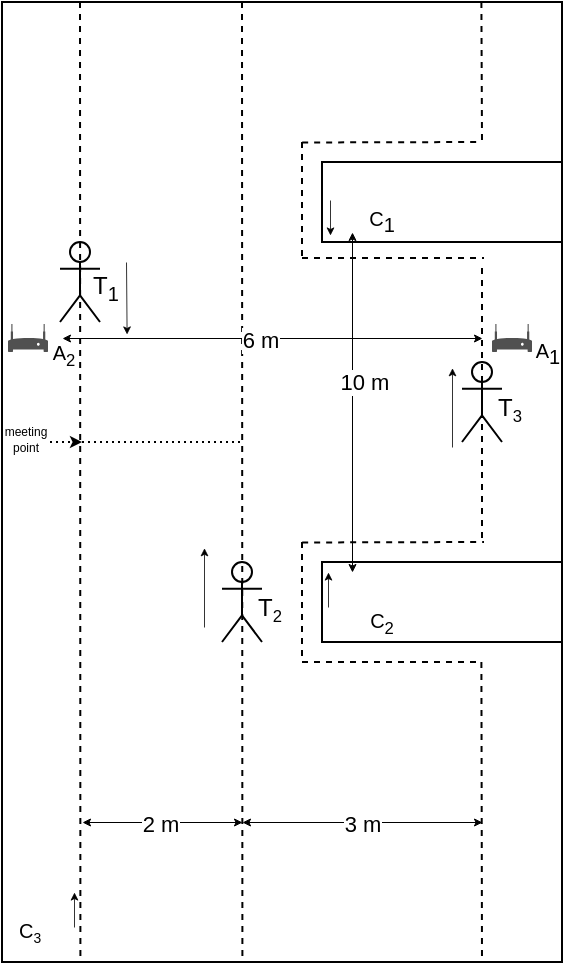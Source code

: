 <mxfile version="20.4.1" type="device"><diagram id="DNpBFHTpIQ_suEtejqBs" name="Page-1"><mxGraphModel dx="729" dy="408" grid="1" gridSize="10" guides="1" tooltips="1" connect="1" arrows="1" fold="1" page="1" pageScale="1" pageWidth="827" pageHeight="1169" math="0" shadow="0"><root><mxCell id="0"/><mxCell id="1" parent="0"/><mxCell id="hPSDTdg6aUk5pvEYdPPT-1" value="" style="rounded=0;whiteSpace=wrap;html=1;" parent="1" vertex="1"><mxGeometry x="320" y="80" width="280" height="480" as="geometry"/></mxCell><mxCell id="hPSDTdg6aUk5pvEYdPPT-2" value="" style="rounded=0;whiteSpace=wrap;html=1;" parent="1" vertex="1"><mxGeometry x="480" y="160" width="120" height="40" as="geometry"/></mxCell><mxCell id="hPSDTdg6aUk5pvEYdPPT-3" value="" style="rounded=0;whiteSpace=wrap;html=1;" parent="1" vertex="1"><mxGeometry x="480" y="360" width="120" height="40" as="geometry"/></mxCell><mxCell id="hPSDTdg6aUk5pvEYdPPT-4" value="" style="shape=umlActor;verticalLabelPosition=bottom;verticalAlign=top;html=1;outlineConnect=0;" parent="1" vertex="1"><mxGeometry x="349" y="200" width="20" height="40" as="geometry"/></mxCell><mxCell id="hPSDTdg6aUk5pvEYdPPT-5" value="" style="shape=umlActor;verticalLabelPosition=bottom;verticalAlign=top;html=1;outlineConnect=0;" parent="1" vertex="1"><mxGeometry x="550" y="260" width="20" height="40" as="geometry"/></mxCell><mxCell id="hPSDTdg6aUk5pvEYdPPT-8" value="" style="shape=image;html=1;verticalAlign=top;verticalLabelPosition=bottom;labelBackgroundColor=#ffffff;imageAspect=0;aspect=fixed;image=https://cdn3.iconfinder.com/data/icons/summertime-6/512/camera-128.png" parent="1" vertex="1"><mxGeometry x="480" y="165" width="30" height="30" as="geometry"/></mxCell><mxCell id="hPSDTdg6aUk5pvEYdPPT-9" value="" style="shape=image;html=1;verticalAlign=top;verticalLabelPosition=bottom;labelBackgroundColor=#ffffff;imageAspect=0;aspect=fixed;image=https://cdn3.iconfinder.com/data/icons/summertime-6/512/camera-128.png" parent="1" vertex="1"><mxGeometry x="480" y="365" width="30" height="30" as="geometry"/></mxCell><mxCell id="hPSDTdg6aUk5pvEYdPPT-10" value="" style="shape=image;html=1;verticalAlign=top;verticalLabelPosition=bottom;labelBackgroundColor=#ffffff;imageAspect=0;aspect=fixed;image=https://cdn3.iconfinder.com/data/icons/summertime-6/512/camera-128.png" parent="1" vertex="1"><mxGeometry x="330" y="520" width="30" height="30" as="geometry"/></mxCell><mxCell id="hPSDTdg6aUk5pvEYdPPT-11" value="" style="shape=umlActor;verticalLabelPosition=bottom;verticalAlign=top;html=1;outlineConnect=0;" parent="1" vertex="1"><mxGeometry x="430" y="360" width="20" height="40" as="geometry"/></mxCell><mxCell id="hPSDTdg6aUk5pvEYdPPT-12" value="" style="endArrow=none;dashed=1;html=1;strokeWidth=1;rounded=0;entryX=0.14;entryY=1;entryDx=0;entryDy=0;entryPerimeter=0;" parent="1" target="hPSDTdg6aUk5pvEYdPPT-1" edge="1"><mxGeometry width="50" height="50" relative="1" as="geometry"><mxPoint x="359" y="80" as="sourcePoint"/><mxPoint x="520" y="450" as="targetPoint"/></mxGeometry></mxCell><mxCell id="hPSDTdg6aUk5pvEYdPPT-13" value="" style="endArrow=none;dashed=1;html=1;strokeWidth=1;rounded=0;entryX=0.14;entryY=1;entryDx=0;entryDy=0;entryPerimeter=0;" parent="1" edge="1"><mxGeometry width="50" height="50" relative="1" as="geometry"><mxPoint x="440" y="80" as="sourcePoint"/><mxPoint x="440.2" y="560" as="targetPoint"/></mxGeometry></mxCell><mxCell id="hPSDTdg6aUk5pvEYdPPT-14" value="" style="endArrow=none;dashed=1;html=1;strokeWidth=1;rounded=0;" parent="1" edge="1"><mxGeometry width="50" height="50" relative="1" as="geometry"><mxPoint x="560" y="213" as="sourcePoint"/><mxPoint x="560" y="350" as="targetPoint"/></mxGeometry></mxCell><mxCell id="hPSDTdg6aUk5pvEYdPPT-17" value="" style="endArrow=none;dashed=1;html=1;strokeWidth=1;rounded=0;exitX=0.536;exitY=0.563;exitDx=0;exitDy=0;exitPerimeter=0;" parent="1" source="hPSDTdg6aUk5pvEYdPPT-1" edge="1"><mxGeometry width="50" height="50" relative="1" as="geometry"><mxPoint x="470" y="280" as="sourcePoint"/><mxPoint x="561" y="350" as="targetPoint"/></mxGeometry></mxCell><mxCell id="hPSDTdg6aUk5pvEYdPPT-18" value="" style="endArrow=none;dashed=1;html=1;strokeWidth=1;rounded=0;" parent="1" edge="1"><mxGeometry width="50" height="50" relative="1" as="geometry"><mxPoint x="470" y="350" as="sourcePoint"/><mxPoint x="470" y="410" as="targetPoint"/></mxGeometry></mxCell><mxCell id="hPSDTdg6aUk5pvEYdPPT-19" value="" style="endArrow=none;dashed=1;html=1;strokeWidth=1;rounded=0;" parent="1" edge="1"><mxGeometry width="50" height="50" relative="1" as="geometry"><mxPoint x="470" y="410" as="sourcePoint"/><mxPoint x="560" y="410" as="targetPoint"/></mxGeometry></mxCell><mxCell id="hPSDTdg6aUk5pvEYdPPT-20" value="" style="endArrow=none;dashed=1;html=1;strokeWidth=1;rounded=0;entryX=0.75;entryY=1;entryDx=0;entryDy=0;" parent="1" edge="1"><mxGeometry width="50" height="50" relative="1" as="geometry"><mxPoint x="559.7" y="410" as="sourcePoint"/><mxPoint x="560.0" y="560" as="targetPoint"/></mxGeometry></mxCell><mxCell id="hPSDTdg6aUk5pvEYdPPT-21" value="" style="endArrow=none;dashed=1;html=1;strokeWidth=1;rounded=0;exitX=0.536;exitY=0.563;exitDx=0;exitDy=0;exitPerimeter=0;" parent="1" edge="1"><mxGeometry width="50" height="50" relative="1" as="geometry"><mxPoint x="470.08" y="150.24" as="sourcePoint"/><mxPoint x="560" y="150" as="targetPoint"/></mxGeometry></mxCell><mxCell id="hPSDTdg6aUk5pvEYdPPT-22" value="" style="endArrow=none;dashed=1;html=1;strokeWidth=1;rounded=0;" parent="1" edge="1"><mxGeometry width="50" height="50" relative="1" as="geometry"><mxPoint x="470" y="150" as="sourcePoint"/><mxPoint x="470" y="210" as="targetPoint"/></mxGeometry></mxCell><mxCell id="hPSDTdg6aUk5pvEYdPPT-23" value="" style="endArrow=none;dashed=1;html=1;strokeWidth=1;rounded=0;" parent="1" edge="1"><mxGeometry width="50" height="50" relative="1" as="geometry"><mxPoint x="470" y="208" as="sourcePoint"/><mxPoint x="561" y="208" as="targetPoint"/></mxGeometry></mxCell><mxCell id="hPSDTdg6aUk5pvEYdPPT-24" value="" style="endArrow=none;dashed=1;html=1;strokeWidth=1;rounded=0;" parent="1" edge="1"><mxGeometry width="50" height="50" relative="1" as="geometry"><mxPoint x="559.7" y="80" as="sourcePoint"/><mxPoint x="560" y="150" as="targetPoint"/></mxGeometry></mxCell><mxCell id="hPSDTdg6aUk5pvEYdPPT-25" value="" style="endArrow=classic;startArrow=classic;html=1;rounded=0;strokeWidth=0.5;endSize=3;startSize=3;" parent="1" edge="1"><mxGeometry width="50" height="50" relative="1" as="geometry"><mxPoint x="360" y="490" as="sourcePoint"/><mxPoint x="440" y="490" as="targetPoint"/></mxGeometry></mxCell><mxCell id="hPSDTdg6aUk5pvEYdPPT-27" value="2 m" style="edgeLabel;html=1;align=center;verticalAlign=middle;resizable=0;points=[];" parent="hPSDTdg6aUk5pvEYdPPT-25" vertex="1" connectable="0"><mxGeometry x="-0.247" y="-1" relative="1" as="geometry"><mxPoint x="9" as="offset"/></mxGeometry></mxCell><mxCell id="hPSDTdg6aUk5pvEYdPPT-26" value="" style="endArrow=classic;startArrow=classic;html=1;strokeWidth=0.5;startSize=3;endSize=3;rounded=0;" parent="1" edge="1"><mxGeometry width="50" height="50" relative="1" as="geometry"><mxPoint x="440" y="490" as="sourcePoint"/><mxPoint x="560" y="490" as="targetPoint"/></mxGeometry></mxCell><mxCell id="hPSDTdg6aUk5pvEYdPPT-28" value="3 m" style="edgeLabel;html=1;align=center;verticalAlign=middle;resizable=0;points=[];" parent="hPSDTdg6aUk5pvEYdPPT-26" vertex="1" connectable="0"><mxGeometry x="-0.124" y="-1" relative="1" as="geometry"><mxPoint x="7" as="offset"/></mxGeometry></mxCell><mxCell id="hPSDTdg6aUk5pvEYdPPT-29" value="T&lt;sub&gt;1&lt;/sub&gt;" style="text;html=1;strokeColor=none;fillColor=none;align=center;verticalAlign=middle;whiteSpace=wrap;rounded=0;" parent="1" vertex="1"><mxGeometry x="362" y="218" width="20" height="10" as="geometry"/></mxCell><mxCell id="hPSDTdg6aUk5pvEYdPPT-30" value="T&lt;span style=&quot;font-size: 10px;&quot;&gt;&lt;sub&gt;2&lt;/sub&gt;&lt;/span&gt;" style="text;html=1;strokeColor=none;fillColor=none;align=center;verticalAlign=middle;whiteSpace=wrap;rounded=0;" parent="1" vertex="1"><mxGeometry x="444" y="378" width="20" height="10" as="geometry"/></mxCell><mxCell id="hPSDTdg6aUk5pvEYdPPT-31" value="T&lt;span style=&quot;font-size: 10px;&quot;&gt;&lt;sub&gt;3&lt;/sub&gt;&lt;/span&gt;" style="text;html=1;strokeColor=none;fillColor=none;align=center;verticalAlign=middle;whiteSpace=wrap;rounded=0;" parent="1" vertex="1"><mxGeometry x="564" y="278" width="20" height="10" as="geometry"/></mxCell><mxCell id="hPSDTdg6aUk5pvEYdPPT-32" value="A&lt;span style=&quot;font-size: 10px;&quot;&gt;&lt;sub style=&quot;font-size: 10px;&quot;&gt;1&lt;/sub&gt;&lt;/span&gt;" style="text;html=1;strokeColor=none;fillColor=none;align=center;verticalAlign=middle;whiteSpace=wrap;rounded=0;fontSize=10;" parent="1" vertex="1"><mxGeometry x="583" y="251" width="20" height="10" as="geometry"/></mxCell><mxCell id="hPSDTdg6aUk5pvEYdPPT-36" value="C&lt;sub style=&quot;font-size: 10px;&quot;&gt;1&lt;/sub&gt;" style="text;html=1;strokeColor=none;fillColor=none;align=center;verticalAlign=middle;whiteSpace=wrap;rounded=0;fontSize=10;" parent="1" vertex="1"><mxGeometry x="500" y="185" width="20" height="10" as="geometry"/></mxCell><mxCell id="hPSDTdg6aUk5pvEYdPPT-37" value="C&lt;sub&gt;2&lt;/sub&gt;" style="text;html=1;strokeColor=none;fillColor=none;align=center;verticalAlign=middle;whiteSpace=wrap;rounded=0;fontSize=10;" parent="1" vertex="1"><mxGeometry x="500" y="385" width="20" height="10" as="geometry"/></mxCell><mxCell id="hPSDTdg6aUk5pvEYdPPT-38" value="C&lt;span style=&quot;font-size: 8.333px;&quot;&gt;&lt;sub&gt;3&lt;/sub&gt;&lt;/span&gt;" style="text;html=1;strokeColor=none;fillColor=none;align=center;verticalAlign=middle;whiteSpace=wrap;rounded=0;fontSize=10;" parent="1" vertex="1"><mxGeometry x="325" y="540" width="18" height="10" as="geometry"/></mxCell><mxCell id="hPSDTdg6aUk5pvEYdPPT-39" value="" style="sketch=0;pointerEvents=1;shadow=0;dashed=0;html=1;strokeColor=none;fillColor=#505050;labelPosition=center;verticalLabelPosition=bottom;verticalAlign=top;outlineConnect=0;align=center;shape=mxgraph.office.devices.modem;fontSize=10;" parent="1" vertex="1"><mxGeometry x="565" y="241" width="20" height="14" as="geometry"/></mxCell><mxCell id="hPSDTdg6aUk5pvEYdPPT-40" value="A&lt;sub&gt;2&lt;/sub&gt;" style="text;html=1;strokeColor=none;fillColor=none;align=center;verticalAlign=middle;whiteSpace=wrap;rounded=0;fontSize=10;" parent="1" vertex="1"><mxGeometry x="341" y="251" width="20" height="10" as="geometry"/></mxCell><mxCell id="hPSDTdg6aUk5pvEYdPPT-41" value="" style="sketch=0;pointerEvents=1;shadow=0;dashed=0;html=1;strokeColor=none;fillColor=#505050;labelPosition=center;verticalLabelPosition=bottom;verticalAlign=top;outlineConnect=0;align=center;shape=mxgraph.office.devices.modem;fontSize=10;" parent="1" vertex="1"><mxGeometry x="323" y="241" width="20" height="14" as="geometry"/></mxCell><mxCell id="hPSDTdg6aUk5pvEYdPPT-42" value="" style="endArrow=classic;startArrow=classic;html=1;strokeWidth=0.5;startSize=3;endSize=3;rounded=0;" parent="1" source="hPSDTdg6aUk5pvEYdPPT-8" target="hPSDTdg6aUk5pvEYdPPT-9" edge="1"><mxGeometry width="50" height="50" relative="1" as="geometry"><mxPoint x="450" y="500" as="sourcePoint"/><mxPoint x="570" y="500" as="targetPoint"/></mxGeometry></mxCell><mxCell id="hPSDTdg6aUk5pvEYdPPT-43" value="10 m" style="edgeLabel;html=1;align=center;verticalAlign=middle;resizable=0;points=[];" parent="hPSDTdg6aUk5pvEYdPPT-42" vertex="1" connectable="0"><mxGeometry x="-0.124" y="-1" relative="1" as="geometry"><mxPoint x="7" as="offset"/></mxGeometry></mxCell><mxCell id="hPSDTdg6aUk5pvEYdPPT-45" value="" style="endArrow=classic;html=1;rounded=0;strokeWidth=0.4;fontSize=10;startSize=3;endSize=3;" parent="1" edge="1"><mxGeometry width="50" height="50" relative="1" as="geometry"><mxPoint x="382.0" y="210" as="sourcePoint"/><mxPoint x="382.3" y="246.0" as="targetPoint"/></mxGeometry></mxCell><mxCell id="hPSDTdg6aUk5pvEYdPPT-46" value="" style="endArrow=classic;html=1;rounded=0;strokeWidth=0.4;fontSize=10;startSize=3;endSize=3;entryX=1;entryY=0.381;entryDx=0;entryDy=0;entryPerimeter=0;" parent="1" edge="1"><mxGeometry width="50" height="50" relative="1" as="geometry"><mxPoint x="545" y="302.5" as="sourcePoint"/><mxPoint x="545.0" y="262.88" as="targetPoint"/></mxGeometry></mxCell><mxCell id="hPSDTdg6aUk5pvEYdPPT-47" value="" style="endArrow=none;html=1;rounded=0;strokeWidth=0.4;fontSize=10;startSize=3;endSize=3;strokeColor=default;endFill=0;startArrow=classic;startFill=1;" parent="1" edge="1"><mxGeometry width="50" height="50" relative="1" as="geometry"><mxPoint x="484.0" y="196.5" as="sourcePoint"/><mxPoint x="484" y="179" as="targetPoint"/></mxGeometry></mxCell><mxCell id="hPSDTdg6aUk5pvEYdPPT-48" value="" style="endArrow=classic;html=1;rounded=0;strokeWidth=0.4;fontSize=10;startSize=3;endSize=3;strokeColor=default;endFill=1;startArrow=none;startFill=0;" parent="1" edge="1"><mxGeometry width="50" height="50" relative="1" as="geometry"><mxPoint x="483" y="382.5" as="sourcePoint"/><mxPoint x="483" y="365.0" as="targetPoint"/></mxGeometry></mxCell><mxCell id="hPSDTdg6aUk5pvEYdPPT-49" value="" style="endArrow=classic;html=1;rounded=0;strokeWidth=0.4;fontSize=10;startSize=3;endSize=3;strokeColor=default;endFill=1;startArrow=none;startFill=0;" parent="1" edge="1"><mxGeometry width="50" height="50" relative="1" as="geometry"><mxPoint x="356" y="542.5" as="sourcePoint"/><mxPoint x="356" y="525" as="targetPoint"/></mxGeometry></mxCell><mxCell id="hPSDTdg6aUk5pvEYdPPT-50" value="" style="shape=image;html=1;verticalAlign=top;verticalLabelPosition=bottom;labelBackgroundColor=#ffffff;imageAspect=0;aspect=fixed;image=https://cdn1.iconfinder.com/data/icons/ionicons-fill-vol-2/512/wifi-128.png;fontSize=10;" parent="1" vertex="1"><mxGeometry x="571" y="236" width="8" height="8" as="geometry"/></mxCell><mxCell id="hPSDTdg6aUk5pvEYdPPT-51" value="" style="shape=image;html=1;verticalAlign=top;verticalLabelPosition=bottom;labelBackgroundColor=#ffffff;imageAspect=0;aspect=fixed;image=https://cdn1.iconfinder.com/data/icons/ionicons-fill-vol-2/512/wifi-128.png;fontSize=10;rotation=-179;" parent="1" vertex="1"><mxGeometry x="571" y="258" width="8" height="8" as="geometry"/></mxCell><mxCell id="hPSDTdg6aUk5pvEYdPPT-52" value="" style="shape=image;html=1;verticalAlign=top;verticalLabelPosition=bottom;labelBackgroundColor=#ffffff;imageAspect=0;aspect=fixed;image=https://cdn1.iconfinder.com/data/icons/ionicons-fill-vol-2/512/wifi-128.png;fontSize=10;" parent="1" vertex="1"><mxGeometry x="329" y="236" width="8" height="8" as="geometry"/></mxCell><mxCell id="hPSDTdg6aUk5pvEYdPPT-53" value="" style="shape=image;html=1;verticalAlign=top;verticalLabelPosition=bottom;labelBackgroundColor=#ffffff;imageAspect=0;aspect=fixed;image=https://cdn1.iconfinder.com/data/icons/ionicons-fill-vol-2/512/wifi-128.png;fontSize=10;rotation=-179;" parent="1" vertex="1"><mxGeometry x="329" y="258" width="8" height="8" as="geometry"/></mxCell><mxCell id="hPSDTdg6aUk5pvEYdPPT-54" value="" style="endArrow=classic;html=1;rounded=0;strokeWidth=0.4;fontSize=10;startSize=3;endSize=3;entryX=1;entryY=0.381;entryDx=0;entryDy=0;entryPerimeter=0;" parent="1" edge="1"><mxGeometry width="50" height="50" relative="1" as="geometry"><mxPoint x="421" y="392.5" as="sourcePoint"/><mxPoint x="421" y="352.88" as="targetPoint"/></mxGeometry></mxCell><mxCell id="hPSDTdg6aUk5pvEYdPPT-55" value="" style="endArrow=none;html=1;strokeWidth=1;rounded=0;strokeColor=default;fontSize=10;startSize=3;endSize=3;dashed=1;dashPattern=1 2;" parent="1" edge="1"><mxGeometry width="50" height="50" relative="1" as="geometry"><mxPoint x="360" y="300" as="sourcePoint"/><mxPoint x="441" y="300" as="targetPoint"/></mxGeometry></mxCell><mxCell id="hPSDTdg6aUk5pvEYdPPT-56" value="" style="endArrow=classic;html=1;rounded=0;dashed=1;dashPattern=1 2;strokeColor=default;strokeWidth=1;fontSize=10;startSize=3;endSize=3;" parent="1" edge="1"><mxGeometry width="50" height="50" relative="1" as="geometry"><mxPoint x="344" y="300" as="sourcePoint"/><mxPoint x="360" y="300" as="targetPoint"/></mxGeometry></mxCell><mxCell id="hPSDTdg6aUk5pvEYdPPT-57" value="&lt;p style=&quot;margin: 0px; font-size: 6px;&quot;&gt;meeting point&lt;/p&gt;" style="text;html=1;strokeColor=none;fillColor=none;align=center;verticalAlign=middle;whiteSpace=wrap;rounded=0;fontSize=8;" parent="1" vertex="1"><mxGeometry x="327" y="294" width="10" height="10" as="geometry"/></mxCell><mxCell id="5BNOzN135h7FqVVZWcVE-3" value="" style="endArrow=classic;startArrow=classic;html=1;strokeWidth=0.5;startSize=3;endSize=3;rounded=0;" edge="1" parent="1"><mxGeometry width="50" height="50" relative="1" as="geometry"><mxPoint x="350" y="248" as="sourcePoint"/><mxPoint x="560" y="248" as="targetPoint"/></mxGeometry></mxCell><mxCell id="5BNOzN135h7FqVVZWcVE-4" value="6 m" style="edgeLabel;html=1;align=center;verticalAlign=middle;resizable=0;points=[];" vertex="1" connectable="0" parent="5BNOzN135h7FqVVZWcVE-3"><mxGeometry x="-0.124" y="-1" relative="1" as="geometry"><mxPoint x="7" as="offset"/></mxGeometry></mxCell></root></mxGraphModel></diagram></mxfile>